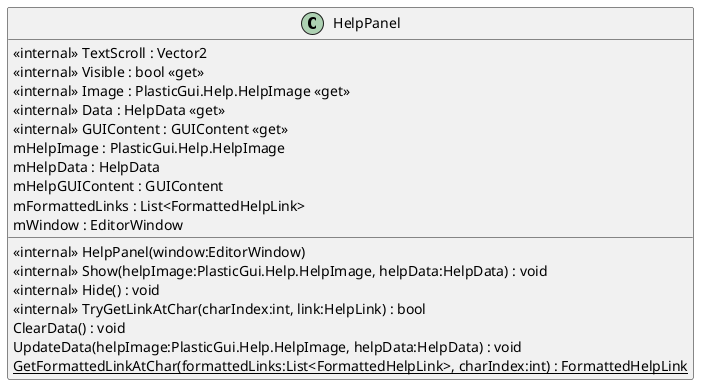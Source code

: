 @startuml
class HelpPanel {
    <<internal>> TextScroll : Vector2
    <<internal>> Visible : bool <<get>>
    <<internal>> Image : PlasticGui.Help.HelpImage <<get>>
    <<internal>> Data : HelpData <<get>>
    <<internal>> GUIContent : GUIContent <<get>>
    <<internal>> HelpPanel(window:EditorWindow)
    <<internal>> Show(helpImage:PlasticGui.Help.HelpImage, helpData:HelpData) : void
    <<internal>> Hide() : void
    <<internal>> TryGetLinkAtChar(charIndex:int, link:HelpLink) : bool
    ClearData() : void
    UpdateData(helpImage:PlasticGui.Help.HelpImage, helpData:HelpData) : void
    {static} GetFormattedLinkAtChar(formattedLinks:List<FormattedHelpLink>, charIndex:int) : FormattedHelpLink
    mHelpImage : PlasticGui.Help.HelpImage
    mHelpData : HelpData
    mHelpGUIContent : GUIContent
    mFormattedLinks : List<FormattedHelpLink>
    mWindow : EditorWindow
}
@enduml
